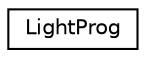 digraph G
{
  edge [fontname="Helvetica",fontsize="10",labelfontname="Helvetica",labelfontsize="10"];
  node [fontname="Helvetica",fontsize="10",shape=record];
  rankdir="LR";
  Node1 [label="LightProg",height=0.2,width=0.4,color="black", fillcolor="white", style="filled",URL="$struct_light_prog.html"];
}
